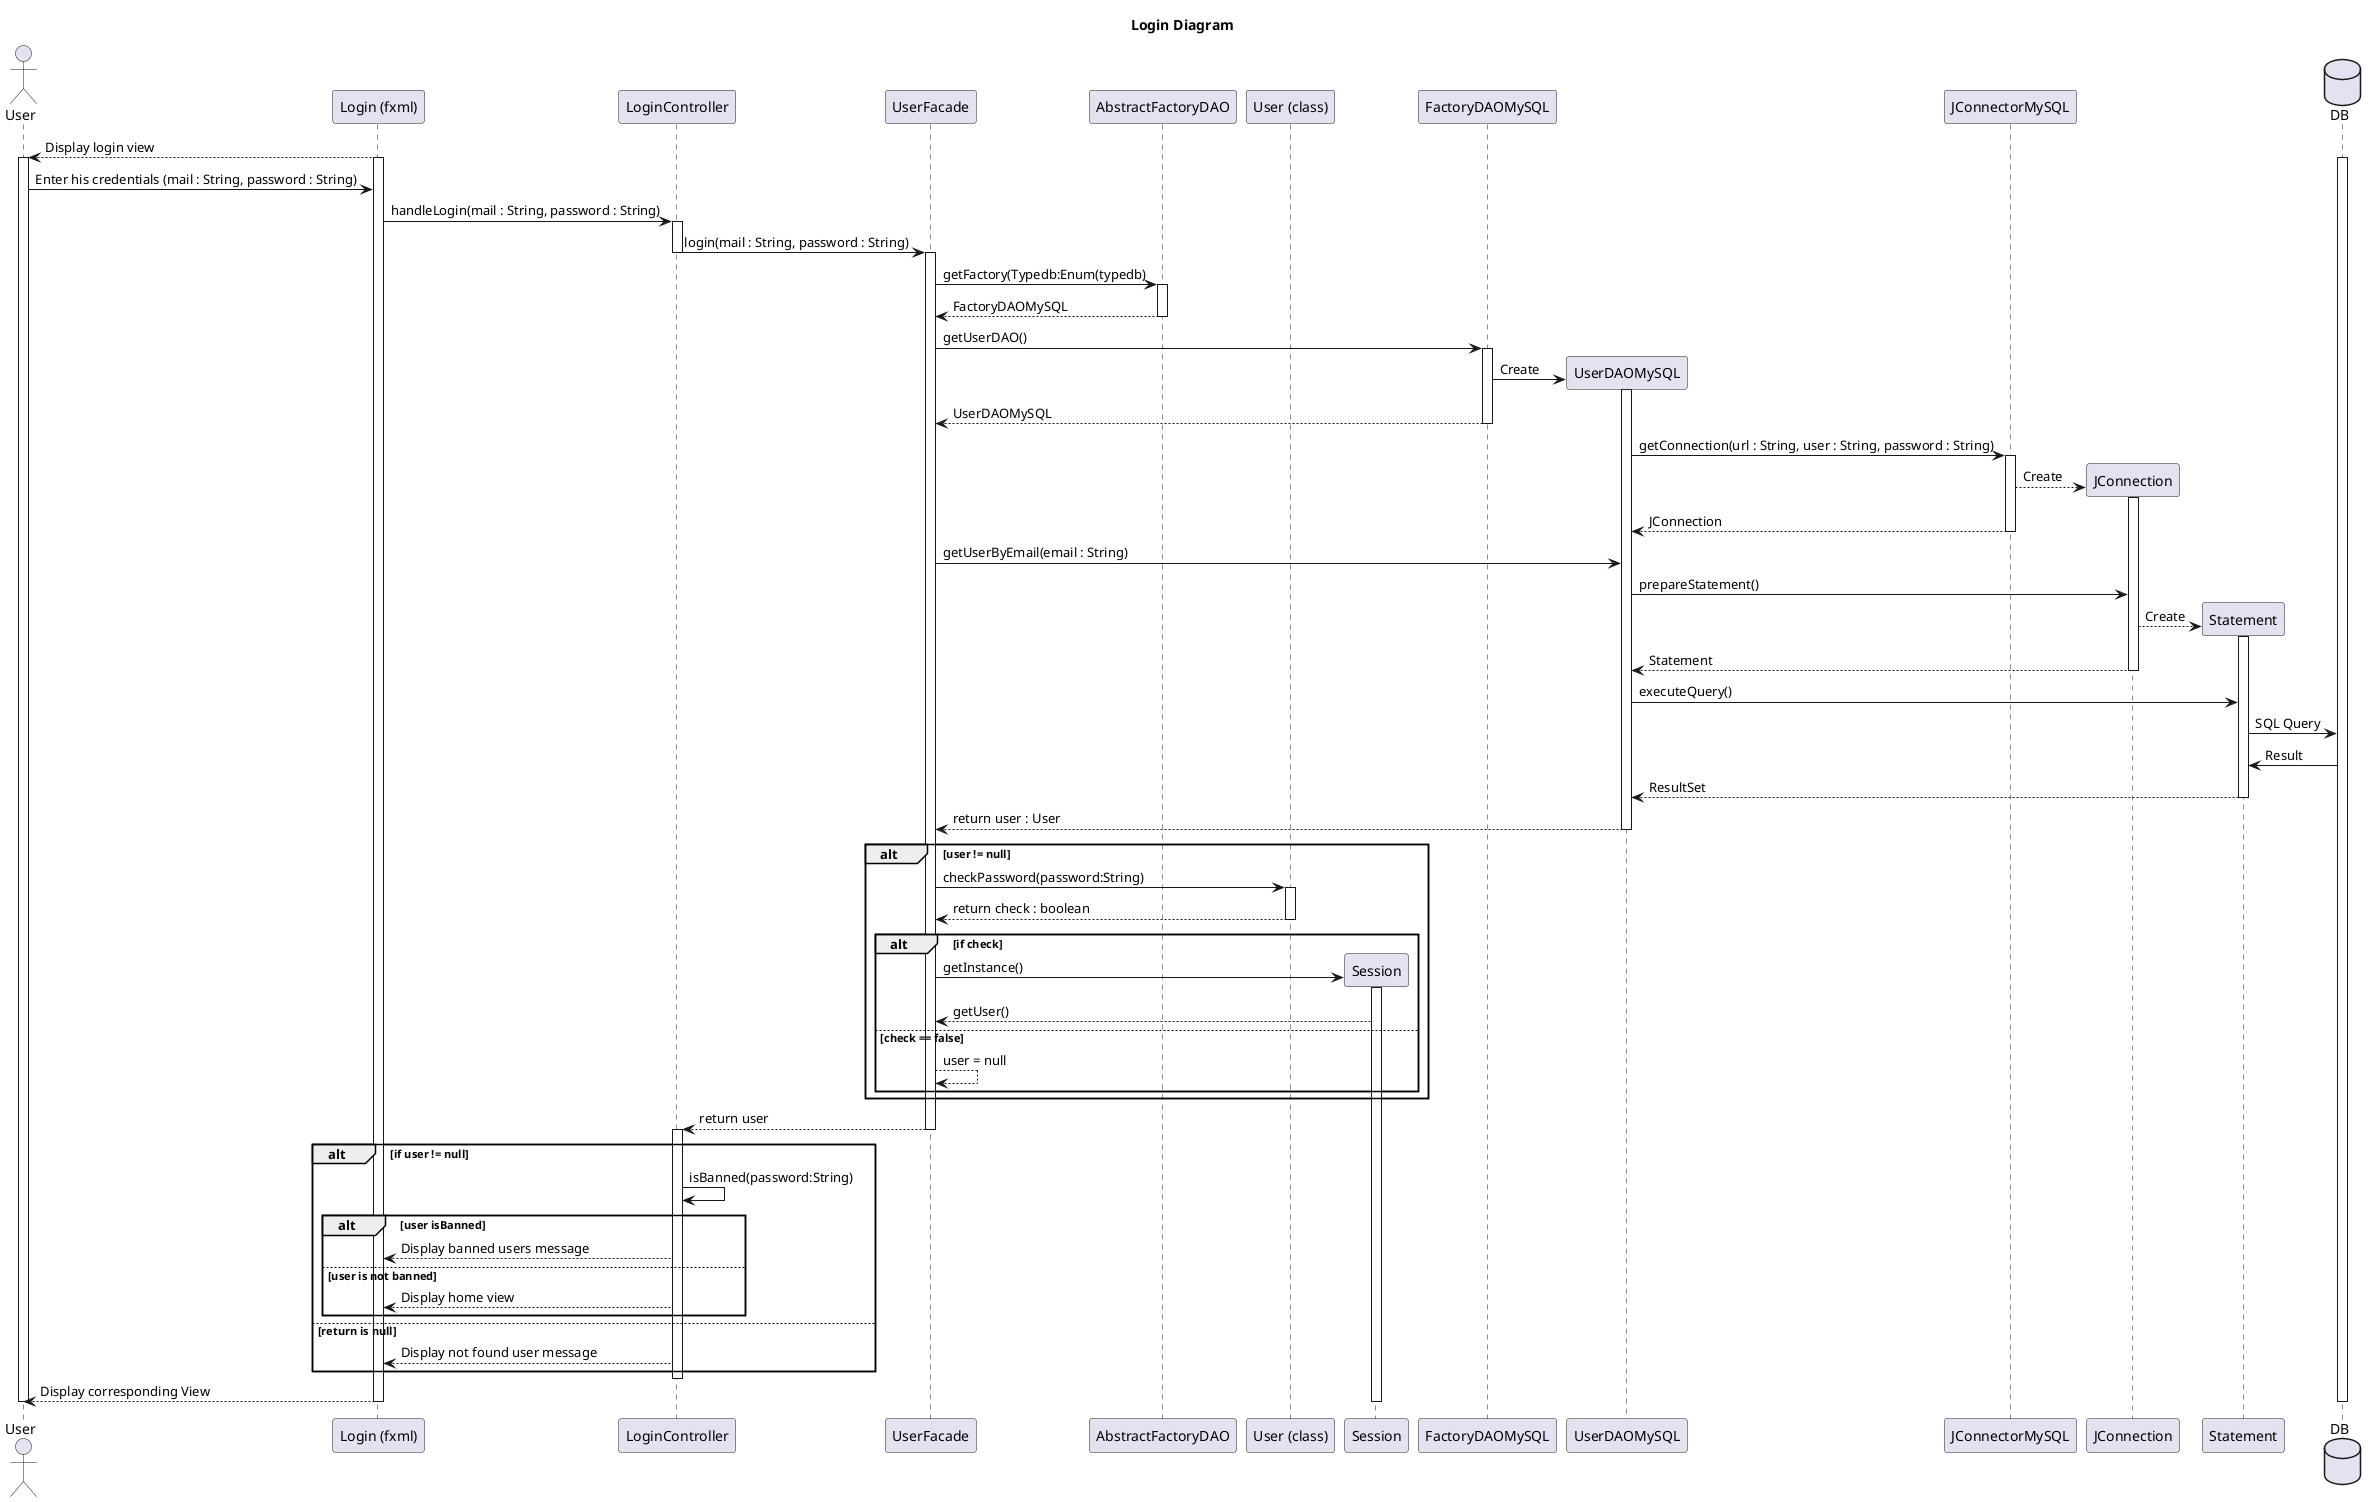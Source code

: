 @startuml
title Login Diagram

actor User
participant "Login (fxml)"
participant LoginController
participant UserFacade
participant AbstractFactoryDAO
participant "User (class)"
participant Session
participant FactoryDAOMySQL
participant UserDAOMySQL
participant JConnectorMySQL
participant JConnection
participant Statement
database DB


"Login (fxml)"-->User: Display login view

activate "Login (fxml)"
activate User
activate DB


User->"Login (fxml)":Enter his credentials (mail : String, password : String)

"Login (fxml)"->LoginController: handleLogin(mail : String, password : String)

activate LoginController

LoginController->UserFacade:login(mail : String, password : String)

deactivate LoginController

activate UserFacade

UserFacade->AbstractFactoryDAO:getFactory(Typedb:Enum(typedb)

activate AbstractFactoryDAO

AbstractFactoryDAO--> UserFacade : FactoryDAOMySQL
deactivate AbstractFactoryDAO

UserFacade -> FactoryDAOMySQL:getUserDAO()

activate FactoryDAOMySQL

FactoryDAOMySQL->UserDAOMySQL **:Create

activate UserDAOMySQL

FactoryDAOMySQL-->UserFacade:UserDAOMySQL

deactivate FactoryDAOMySQL

UserDAOMySQL->JConnectorMySQL: getConnection(url : String, user : String, password : String)

activate JConnectorMySQL

JConnectorMySQL--> JConnection **: Create

activate JConnection

JConnectorMySQL-->UserDAOMySQL: JConnection

deactivate JConnectorMySQL

UserFacade->UserDAOMySQL: getUserByEmail(email : String)

UserDAOMySQL->JConnection: prepareStatement()

JConnection-->Statement **: Create

activate Statement

JConnection-->UserDAOMySQL: Statement

deactivate JConnection

UserDAOMySQL->Statement:executeQuery()

Statement->DB: SQL Query

DB->Statement:Result

Statement-->UserDAOMySQL: ResultSet

deactivate Statement

UserDAOMySQL-->UserFacade: return user : User
alt user != null

    deactivate UserDAOMySQL
    UserFacade->"User (class)": checkPassword(password:String)
    activate "User (class)"
    "User (class)"-->UserFacade: return check : boolean
    deactivate "User (class)"

    alt if check
        UserFacade->Session **: getInstance()

        activate Session

        Session-->UserFacade:getUser()

    else check == false
        UserFacade-->UserFacade: user = null
    end

end

UserFacade-->LoginController: return user

deactivate UserFacade

activate LoginController

alt if user != null

LoginController->LoginController:isBanned(password:String)

    alt user isBanned

        LoginController-->"Login (fxml)": Display banned users message

    else user is not banned

        LoginController-->"Login (fxml)": Display home view
    end

else return is null

    LoginController-->"Login (fxml)": Display not found user message

end

deactivate LoginController

"Login (fxml)"-->User: Display corresponding View
deactivate "Login (fxml)"
deactivate DB
deactivate Session
deactivate User

@enduml